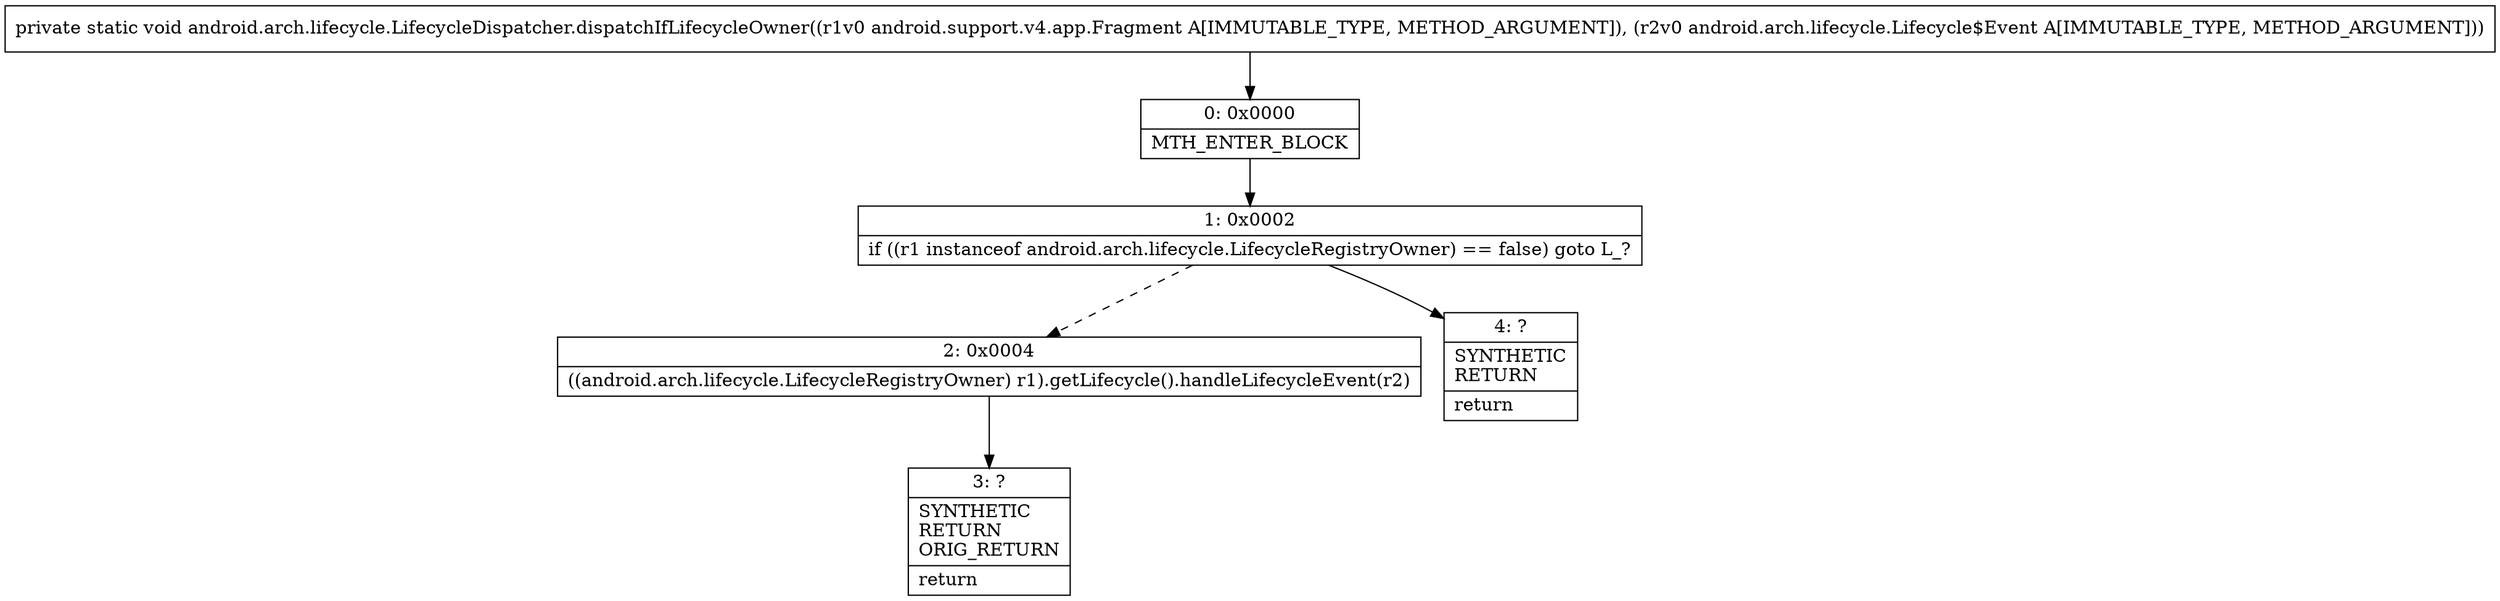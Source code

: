 digraph "CFG forandroid.arch.lifecycle.LifecycleDispatcher.dispatchIfLifecycleOwner(Landroid\/support\/v4\/app\/Fragment;Landroid\/arch\/lifecycle\/Lifecycle$Event;)V" {
Node_0 [shape=record,label="{0\:\ 0x0000|MTH_ENTER_BLOCK\l}"];
Node_1 [shape=record,label="{1\:\ 0x0002|if ((r1 instanceof android.arch.lifecycle.LifecycleRegistryOwner) == false) goto L_?\l}"];
Node_2 [shape=record,label="{2\:\ 0x0004|((android.arch.lifecycle.LifecycleRegistryOwner) r1).getLifecycle().handleLifecycleEvent(r2)\l}"];
Node_3 [shape=record,label="{3\:\ ?|SYNTHETIC\lRETURN\lORIG_RETURN\l|return\l}"];
Node_4 [shape=record,label="{4\:\ ?|SYNTHETIC\lRETURN\l|return\l}"];
MethodNode[shape=record,label="{private static void android.arch.lifecycle.LifecycleDispatcher.dispatchIfLifecycleOwner((r1v0 android.support.v4.app.Fragment A[IMMUTABLE_TYPE, METHOD_ARGUMENT]), (r2v0 android.arch.lifecycle.Lifecycle$Event A[IMMUTABLE_TYPE, METHOD_ARGUMENT])) }"];
MethodNode -> Node_0;
Node_0 -> Node_1;
Node_1 -> Node_2[style=dashed];
Node_1 -> Node_4;
Node_2 -> Node_3;
}

